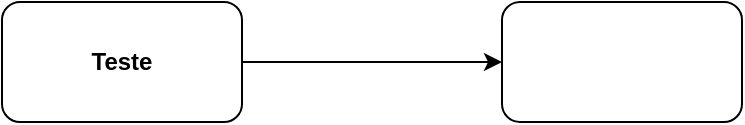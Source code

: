 <mxfile>
    <diagram id="Ufv9Drik3_AJzxNWS-9s" name="Page-1">
        <mxGraphModel dx="790" dy="453" grid="1" gridSize="10" guides="1" tooltips="1" connect="1" arrows="1" fold="1" page="1" pageScale="1" pageWidth="850" pageHeight="1100" math="0" shadow="0">
            <root>
                <mxCell id="0"/>
                <mxCell id="1" parent="0"/>
                <mxCell id="4" value="" style="edgeStyle=none;html=1;" edge="1" parent="1" source="2" target="3">
                    <mxGeometry relative="1" as="geometry"/>
                </mxCell>
                <mxCell id="2" value="Teste" style="rounded=1;whiteSpace=wrap;html=1;fontStyle=1" vertex="1" parent="1">
                    <mxGeometry x="150" y="350" width="120" height="60" as="geometry"/>
                </mxCell>
                <mxCell id="3" value="" style="whiteSpace=wrap;html=1;rounded=1;fontStyle=1;" vertex="1" parent="1">
                    <mxGeometry x="400" y="350" width="120" height="60" as="geometry"/>
                </mxCell>
            </root>
        </mxGraphModel>
    </diagram>
</mxfile>